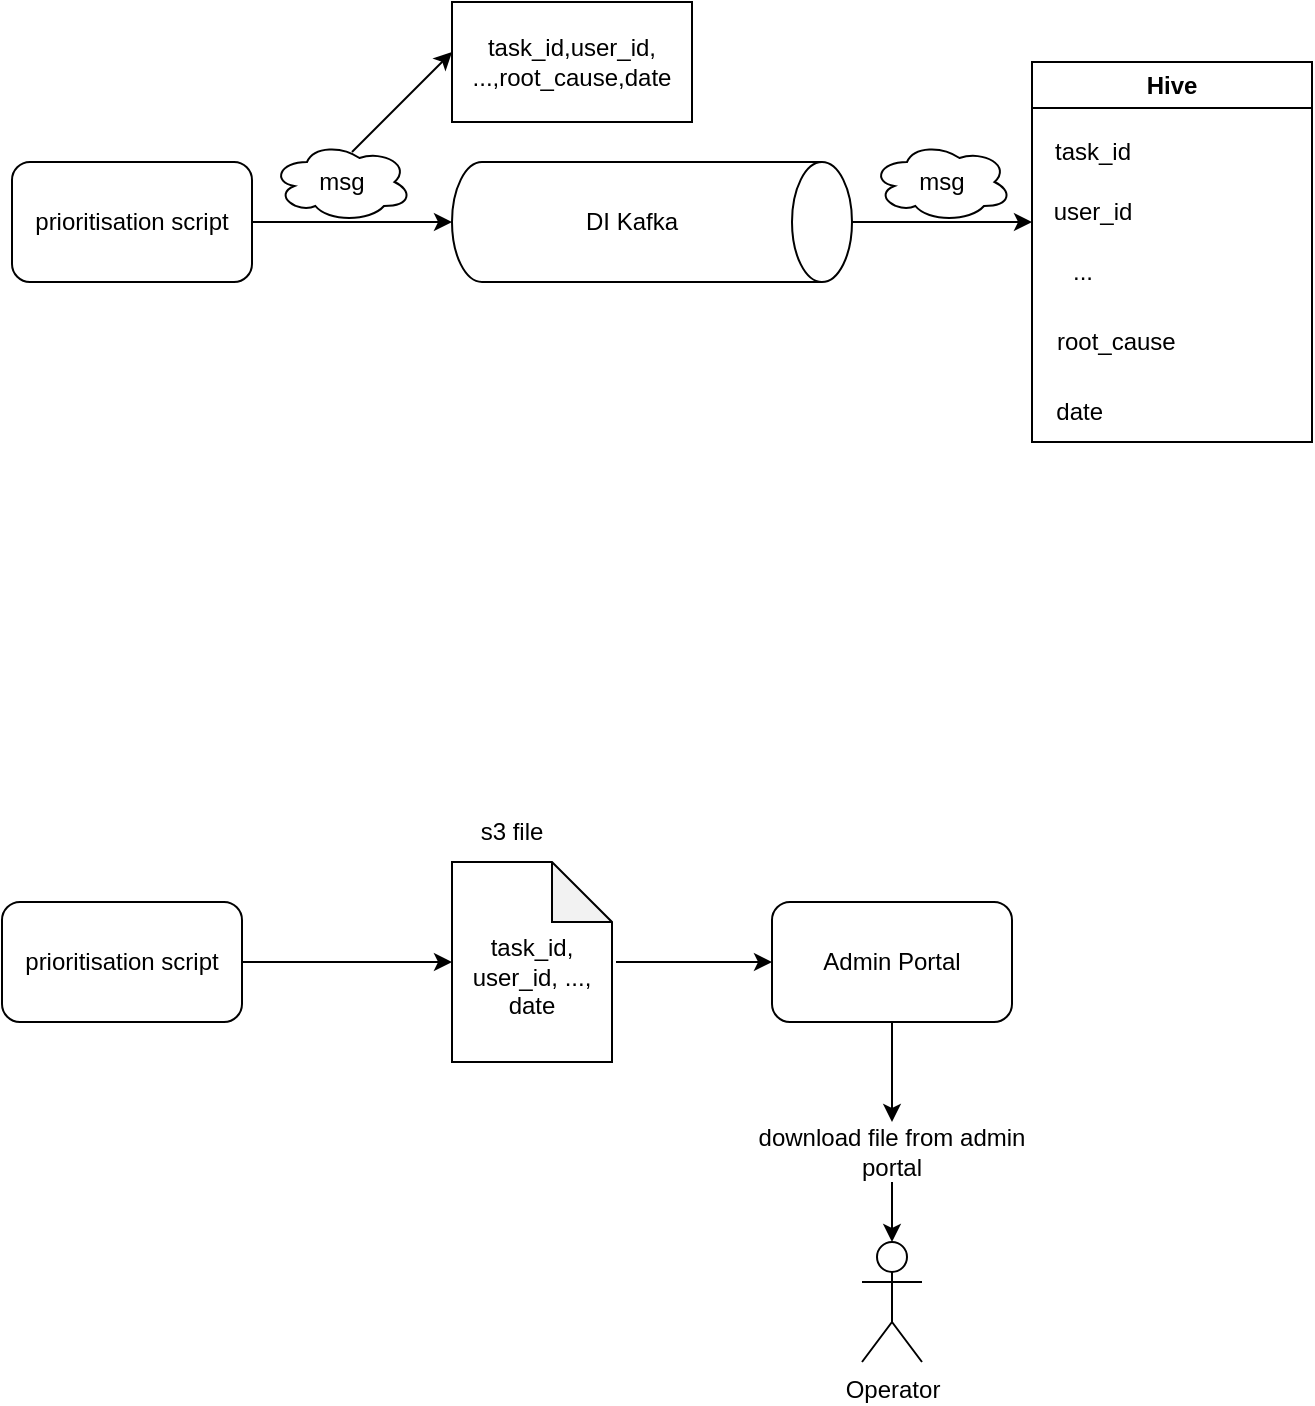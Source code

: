 <mxfile version="21.2.6" type="github">
  <diagram name="第 1 页" id="6C8LDCqFkHniLUepePuR">
    <mxGraphModel dx="1546" dy="782" grid="1" gridSize="10" guides="1" tooltips="1" connect="1" arrows="1" fold="1" page="1" pageScale="1" pageWidth="3300" pageHeight="4681" math="0" shadow="0">
      <root>
        <mxCell id="0" />
        <mxCell id="1" parent="0" />
        <mxCell id="AYeVIFecaO4NZ5Z84dO0-1" value="" style="shape=cylinder3;whiteSpace=wrap;html=1;boundedLbl=1;backgroundOutline=1;size=15;rotation=90;" parent="1" vertex="1">
          <mxGeometry x="780" y="260" width="60" height="200" as="geometry" />
        </mxCell>
        <mxCell id="AYeVIFecaO4NZ5Z84dO0-3" value="DI Kafka" style="text;html=1;strokeColor=none;fillColor=none;align=center;verticalAlign=middle;whiteSpace=wrap;rounded=0;" parent="1" vertex="1">
          <mxGeometry x="770" y="345" width="60" height="30" as="geometry" />
        </mxCell>
        <mxCell id="AYeVIFecaO4NZ5Z84dO0-4" value="prioritisation script" style="rounded=1;whiteSpace=wrap;html=1;" parent="1" vertex="1">
          <mxGeometry x="490" y="330" width="120" height="60" as="geometry" />
        </mxCell>
        <mxCell id="AYeVIFecaO4NZ5Z84dO0-5" value="" style="endArrow=classic;html=1;rounded=0;exitX=1;exitY=0.5;exitDx=0;exitDy=0;entryX=0.5;entryY=1;entryDx=0;entryDy=0;entryPerimeter=0;" parent="1" source="AYeVIFecaO4NZ5Z84dO0-4" target="AYeVIFecaO4NZ5Z84dO0-1" edge="1">
          <mxGeometry width="50" height="50" relative="1" as="geometry">
            <mxPoint x="760" y="430" as="sourcePoint" />
            <mxPoint x="810" y="380" as="targetPoint" />
          </mxGeometry>
        </mxCell>
        <mxCell id="AYeVIFecaO4NZ5Z84dO0-6" value="msg" style="ellipse;shape=cloud;whiteSpace=wrap;html=1;" parent="1" vertex="1">
          <mxGeometry x="620" y="320" width="70" height="40" as="geometry" />
        </mxCell>
        <mxCell id="AYeVIFecaO4NZ5Z84dO0-7" value="" style="endArrow=classic;html=1;rounded=0;exitX=0.5;exitY=0;exitDx=0;exitDy=0;exitPerimeter=0;" parent="1" source="AYeVIFecaO4NZ5Z84dO0-1" edge="1">
          <mxGeometry width="50" height="50" relative="1" as="geometry">
            <mxPoint x="760" y="430" as="sourcePoint" />
            <mxPoint x="1000" y="360" as="targetPoint" />
          </mxGeometry>
        </mxCell>
        <mxCell id="AYeVIFecaO4NZ5Z84dO0-14" value="" style="endArrow=classic;html=1;rounded=0;" parent="1" edge="1">
          <mxGeometry width="50" height="50" relative="1" as="geometry">
            <mxPoint x="660" y="325" as="sourcePoint" />
            <mxPoint x="710" y="275" as="targetPoint" />
          </mxGeometry>
        </mxCell>
        <mxCell id="AYeVIFecaO4NZ5Z84dO0-15" value="task_id,user_id,&lt;br&gt;...,root_cause,date" style="rounded=0;whiteSpace=wrap;html=1;" parent="1" vertex="1">
          <mxGeometry x="710" y="250" width="120" height="60" as="geometry" />
        </mxCell>
        <mxCell id="AYeVIFecaO4NZ5Z84dO0-20" value="Hive" style="swimlane;whiteSpace=wrap;html=1;" parent="1" vertex="1">
          <mxGeometry x="1000" y="280" width="140" height="190" as="geometry" />
        </mxCell>
        <mxCell id="AYeVIFecaO4NZ5Z84dO0-21" value="task_id" style="text;html=1;align=center;verticalAlign=middle;resizable=0;points=[];autosize=1;strokeColor=none;fillColor=none;" parent="AYeVIFecaO4NZ5Z84dO0-20" vertex="1">
          <mxGeometry y="30" width="60" height="30" as="geometry" />
        </mxCell>
        <mxCell id="AYeVIFecaO4NZ5Z84dO0-22" value="user_id" style="text;html=1;align=center;verticalAlign=middle;resizable=0;points=[];autosize=1;strokeColor=none;fillColor=none;" parent="AYeVIFecaO4NZ5Z84dO0-20" vertex="1">
          <mxGeometry y="60" width="60" height="30" as="geometry" />
        </mxCell>
        <mxCell id="AYeVIFecaO4NZ5Z84dO0-23" value="&amp;nbsp;root_cause" style="text;html=1;align=center;verticalAlign=middle;resizable=0;points=[];autosize=1;strokeColor=none;fillColor=none;" parent="AYeVIFecaO4NZ5Z84dO0-20" vertex="1">
          <mxGeometry x="-5" y="125" width="90" height="30" as="geometry" />
        </mxCell>
        <mxCell id="AYeVIFecaO4NZ5Z84dO0-24" value="&amp;nbsp; date" style="text;html=1;align=center;verticalAlign=middle;resizable=0;points=[];autosize=1;strokeColor=none;fillColor=none;" parent="AYeVIFecaO4NZ5Z84dO0-20" vertex="1">
          <mxGeometry x="-5" y="160" width="50" height="30" as="geometry" />
        </mxCell>
        <mxCell id="Yd3Y5t1rF7fTleYb4b1B-1" value="..." style="text;html=1;align=center;verticalAlign=middle;resizable=0;points=[];autosize=1;strokeColor=none;fillColor=none;" parent="AYeVIFecaO4NZ5Z84dO0-20" vertex="1">
          <mxGeometry x="10" y="90" width="30" height="30" as="geometry" />
        </mxCell>
        <mxCell id="Yd3Y5t1rF7fTleYb4b1B-2" value="msg" style="ellipse;shape=cloud;whiteSpace=wrap;html=1;" parent="1" vertex="1">
          <mxGeometry x="920" y="320" width="70" height="40" as="geometry" />
        </mxCell>
        <mxCell id="K7n1rQ9TYIp50s7IkcUS-3" value="prioritisation script" style="rounded=1;whiteSpace=wrap;html=1;" vertex="1" parent="1">
          <mxGeometry x="485" y="700" width="120" height="60" as="geometry" />
        </mxCell>
        <mxCell id="K7n1rQ9TYIp50s7IkcUS-4" value="" style="endArrow=classic;html=1;rounded=0;exitX=1;exitY=0.5;exitDx=0;exitDy=0;entryX=0;entryY=0.5;entryDx=0;entryDy=0;" edge="1" parent="1" source="K7n1rQ9TYIp50s7IkcUS-3">
          <mxGeometry width="50" height="50" relative="1" as="geometry">
            <mxPoint x="755" y="800" as="sourcePoint" />
            <mxPoint x="710" y="730" as="targetPoint" />
          </mxGeometry>
        </mxCell>
        <mxCell id="K7n1rQ9TYIp50s7IkcUS-17" value="&lt;br&gt;task_id, user_id, ..., date" style="shape=note;whiteSpace=wrap;html=1;backgroundOutline=1;darkOpacity=0.05;" vertex="1" parent="1">
          <mxGeometry x="710" y="680" width="80" height="100" as="geometry" />
        </mxCell>
        <mxCell id="K7n1rQ9TYIp50s7IkcUS-18" value="s3 file" style="text;html=1;strokeColor=none;fillColor=none;align=center;verticalAlign=middle;whiteSpace=wrap;rounded=0;" vertex="1" parent="1">
          <mxGeometry x="710" y="650" width="60" height="30" as="geometry" />
        </mxCell>
        <mxCell id="K7n1rQ9TYIp50s7IkcUS-19" value="Operator" style="shape=umlActor;verticalLabelPosition=bottom;verticalAlign=top;html=1;outlineConnect=0;" vertex="1" parent="1">
          <mxGeometry x="915" y="870" width="30" height="60" as="geometry" />
        </mxCell>
        <mxCell id="K7n1rQ9TYIp50s7IkcUS-20" value="" style="endArrow=classic;html=1;rounded=0;entryX=0.5;entryY=0;entryDx=0;entryDy=0;entryPerimeter=0;exitX=0.5;exitY=1;exitDx=0;exitDy=0;" edge="1" parent="1" source="K7n1rQ9TYIp50s7IkcUS-21" target="K7n1rQ9TYIp50s7IkcUS-19">
          <mxGeometry width="50" height="50" relative="1" as="geometry">
            <mxPoint x="760" y="820" as="sourcePoint" />
            <mxPoint x="810" y="770" as="targetPoint" />
          </mxGeometry>
        </mxCell>
        <mxCell id="K7n1rQ9TYIp50s7IkcUS-22" value="Admin Portal" style="rounded=1;whiteSpace=wrap;html=1;" vertex="1" parent="1">
          <mxGeometry x="870" y="700" width="120" height="60" as="geometry" />
        </mxCell>
        <mxCell id="K7n1rQ9TYIp50s7IkcUS-23" value="" style="endArrow=classic;html=1;rounded=0;entryX=0.5;entryY=0;entryDx=0;entryDy=0;entryPerimeter=0;exitX=0.5;exitY=1;exitDx=0;exitDy=0;" edge="1" parent="1" source="K7n1rQ9TYIp50s7IkcUS-22" target="K7n1rQ9TYIp50s7IkcUS-21">
          <mxGeometry width="50" height="50" relative="1" as="geometry">
            <mxPoint x="930" y="770" as="sourcePoint" />
            <mxPoint x="930" y="870" as="targetPoint" />
          </mxGeometry>
        </mxCell>
        <mxCell id="K7n1rQ9TYIp50s7IkcUS-21" value="download file from admin portal" style="text;html=1;strokeColor=none;fillColor=none;align=center;verticalAlign=middle;whiteSpace=wrap;rounded=0;" vertex="1" parent="1">
          <mxGeometry x="860" y="810" width="140" height="30" as="geometry" />
        </mxCell>
        <mxCell id="K7n1rQ9TYIp50s7IkcUS-24" value="" style="endArrow=classic;html=1;rounded=0;exitX=1.025;exitY=0.5;exitDx=0;exitDy=0;exitPerimeter=0;entryX=0;entryY=0.5;entryDx=0;entryDy=0;" edge="1" parent="1" source="K7n1rQ9TYIp50s7IkcUS-17" target="K7n1rQ9TYIp50s7IkcUS-22">
          <mxGeometry width="50" height="50" relative="1" as="geometry">
            <mxPoint x="760" y="680" as="sourcePoint" />
            <mxPoint x="810" y="630" as="targetPoint" />
          </mxGeometry>
        </mxCell>
      </root>
    </mxGraphModel>
  </diagram>
</mxfile>
